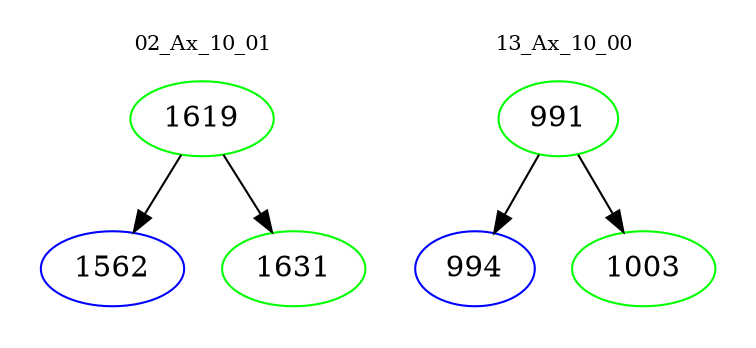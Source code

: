 digraph{
subgraph cluster_0 {
color = white
label = "02_Ax_10_01";
fontsize=10;
T0_1619 [label="1619", color="green"]
T0_1619 -> T0_1562 [color="black"]
T0_1562 [label="1562", color="blue"]
T0_1619 -> T0_1631 [color="black"]
T0_1631 [label="1631", color="green"]
}
subgraph cluster_1 {
color = white
label = "13_Ax_10_00";
fontsize=10;
T1_991 [label="991", color="green"]
T1_991 -> T1_994 [color="black"]
T1_994 [label="994", color="blue"]
T1_991 -> T1_1003 [color="black"]
T1_1003 [label="1003", color="green"]
}
}
